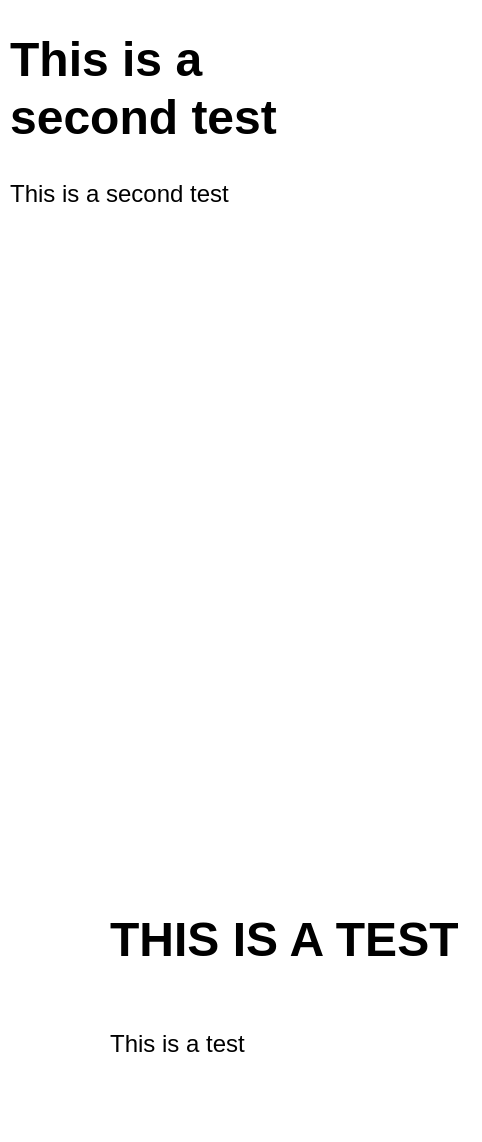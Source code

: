 <mxfile version="22.0.8" type="github">
  <diagram name="Page-1" id="4jnl4u83B_zrQDHS86hQ">
    <mxGraphModel dx="3354" dy="1762" grid="1" gridSize="10" guides="1" tooltips="1" connect="1" arrows="1" fold="1" page="1" pageScale="1" pageWidth="827" pageHeight="1169" math="0" shadow="0">
      <root>
        <mxCell id="0" />
        <mxCell id="1" parent="0" />
        <mxCell id="MlmKMrpFuUeLWL4xwgcu-1" value="&lt;h1&gt;THIS IS A TEST&lt;/h1&gt;&lt;div&gt;&lt;br&gt;&lt;/div&gt;&lt;div&gt;This is a test&lt;/div&gt;&lt;div&gt;&lt;br&gt;&lt;/div&gt;" style="text;html=1;strokeColor=none;fillColor=none;spacing=5;spacingTop=-20;whiteSpace=wrap;overflow=hidden;rounded=0;" vertex="1" parent="1">
          <mxGeometry x="320" y="830" width="190" height="120" as="geometry" />
        </mxCell>
        <mxCell id="MlmKMrpFuUeLWL4xwgcu-2" value="&lt;h1&gt;This is a second test&lt;/h1&gt;&lt;div&gt;This is a second test&lt;/div&gt;" style="text;html=1;strokeColor=none;fillColor=none;spacing=5;spacingTop=-20;whiteSpace=wrap;overflow=hidden;rounded=0;" vertex="1" parent="1">
          <mxGeometry x="270" y="390" width="190" height="120" as="geometry" />
        </mxCell>
      </root>
    </mxGraphModel>
  </diagram>
</mxfile>

